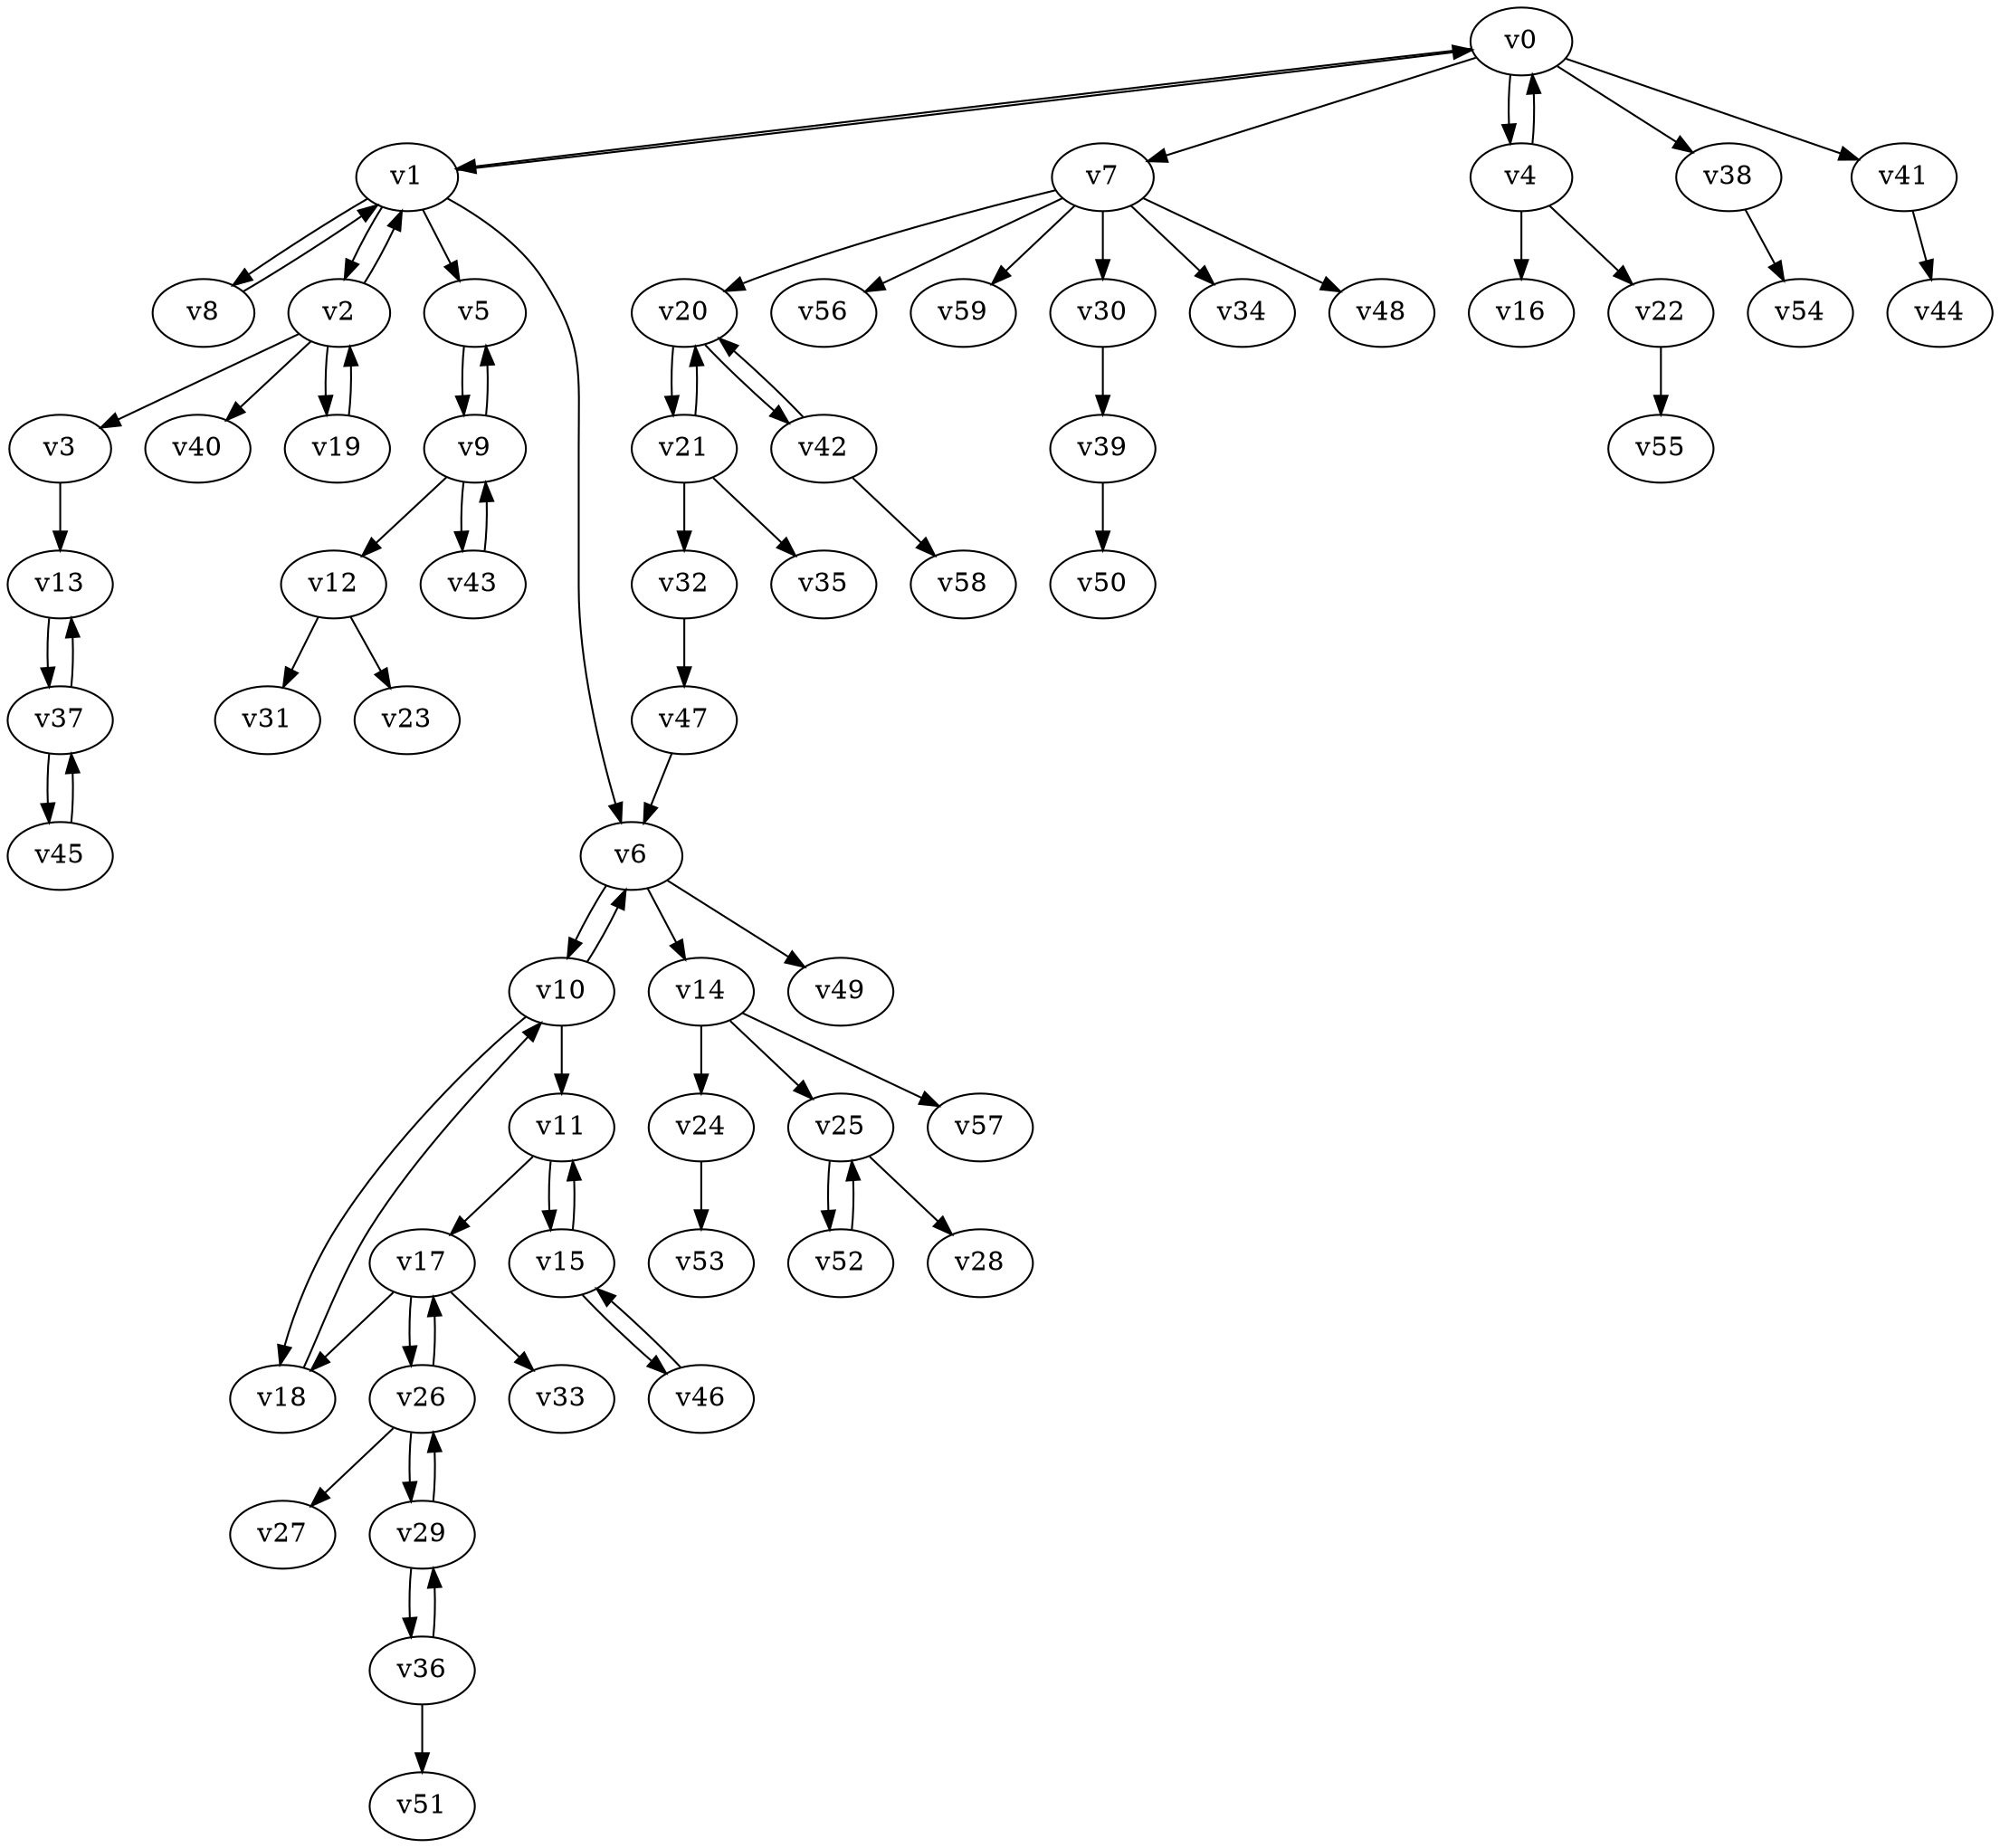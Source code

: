 digraph test078 {
    v0 [name="v0", player=0, weight=10];
    v1 [name="v1", player=1, weight=10];
    v2 [name="v2", player=0, weight=17];
    v3 [name="v3", player=1, weight=-1];
    v4 [name="v4", player=0, weight=6];
    v5 [name="v5", player=1, weight=5];
    v6 [name="v6", player=0, weight=9];
    v7 [name="v7", player=1, weight=0];
    v8 [name="v8", player=0, weight=3];
    v9 [name="v9", player=1, weight=10];
    v10 [name="v10", player=0, weight=11];
    v11 [name="v11", player=1, weight=11];
    v12 [name="v12", player=0, weight=15];
    v13 [name="v13", player=1, weight=8];
    v14 [name="v14", player=0, weight=3];
    v15 [name="v15", player=1, weight=10];
    v16 [name="v16", player=0, weight=4];
    v17 [name="v17", player=1, weight=7];
    v18 [name="v18", player=0, weight=8];
    v19 [name="v19", player=1, weight=13];
    v20 [name="v20", player=0, weight=4];
    v21 [name="v21", player=1, weight=8];
    v22 [name="v22", player=0, weight=6];
    v23 [name="v23", player=1, weight=4];
    v24 [name="v24", player=0, weight=5];
    v25 [name="v25", player=1, weight=10];
    v26 [name="v26", player=0, weight=12];
    v27 [name="v27", player=1, weight=10];
    v28 [name="v28", player=0, weight=7];
    v29 [name="v29", player=1, weight=0];
    v30 [name="v30", player=0, weight=10];
    v31 [name="v31", player=1, weight=14];
    v32 [name="v32", player=0, weight=2];
    v33 [name="v33", player=1, weight=11];
    v34 [name="v34", player=0, weight=-3];
    v35 [name="v35", player=1, weight=18];
    v36 [name="v36", player=0, weight=1];
    v37 [name="v37", player=1, weight=5];
    v38 [name="v38", player=0, weight=13];
    v39 [name="v39", player=1, weight=12];
    v40 [name="v40", player=0, weight=2];
    v41 [name="v41", player=1, weight=9];
    v42 [name="v42", player=0, weight=15];
    v43 [name="v43", player=1, weight=14];
    v44 [name="v44", player=0, weight=11];
    v45 [name="v45", player=1, weight=9];
    v46 [name="v46", player=0, weight=11];
    v47 [name="v47", player=1, weight=12];
    v48 [name="v48", player=0, weight=13];
    v49 [name="v49", player=1, weight=7];
    v50 [name="v50", player=0, weight=8];
    v51 [name="v51", player=1, weight=4];
    v52 [name="v52", player=0, weight=9];
    v53 [name="v53", player=1, weight=12];
    v54 [name="v54", player=0, weight=12];
    v55 [name="v55", player=1, weight=4];
    v56 [name="v56", player=0, weight=2];
    v57 [name="v57", player=1, weight=-1];
    v58 [name="v58", player=0, weight=-2];
    v59 [name="v59", player=1, weight=15];
    v0 -> v1;
    v1 -> v0;
    v1 -> v2;
    v2 -> v1;
    v2 -> v3;
    v0 -> v4;
    v4 -> v0;
    v1 -> v5;
    v1 -> v6;
    v0 -> v7;
    v1 -> v8;
    v8 -> v1;
    v5 -> v9;
    v9 -> v5;
    v6 -> v10;
    v10 -> v6;
    v10 -> v11;
    v9 -> v12;
    v3 -> v13;
    v6 -> v14;
    v11 -> v15;
    v15 -> v11;
    v4 -> v16;
    v11 -> v17;
    v10 -> v18;
    v18 -> v10;
    v2 -> v19;
    v19 -> v2;
    v7 -> v20;
    v20 -> v21;
    v21 -> v20;
    v4 -> v22;
    v12 -> v23;
    v14 -> v24;
    v14 -> v25;
    v17 -> v26;
    v26 -> v17;
    v26 -> v27;
    v25 -> v28;
    v26 -> v29;
    v29 -> v26;
    v7 -> v30;
    v12 -> v31;
    v21 -> v32;
    v17 -> v33;
    v7 -> v34;
    v21 -> v35;
    v29 -> v36;
    v36 -> v29;
    v13 -> v37;
    v37 -> v13;
    v0 -> v38;
    v30 -> v39;
    v2 -> v40;
    v0 -> v41;
    v20 -> v42;
    v42 -> v20;
    v9 -> v43;
    v43 -> v9;
    v41 -> v44;
    v37 -> v45;
    v45 -> v37;
    v15 -> v46;
    v46 -> v15;
    v32 -> v47;
    v7 -> v48;
    v6 -> v49;
    v39 -> v50;
    v36 -> v51;
    v25 -> v52;
    v52 -> v25;
    v24 -> v53;
    v38 -> v54;
    v22 -> v55;
    v7 -> v56;
    v14 -> v57;
    v42 -> v58;
    v7 -> v59;
    v17 -> v18;
    v47 -> v6;
}
